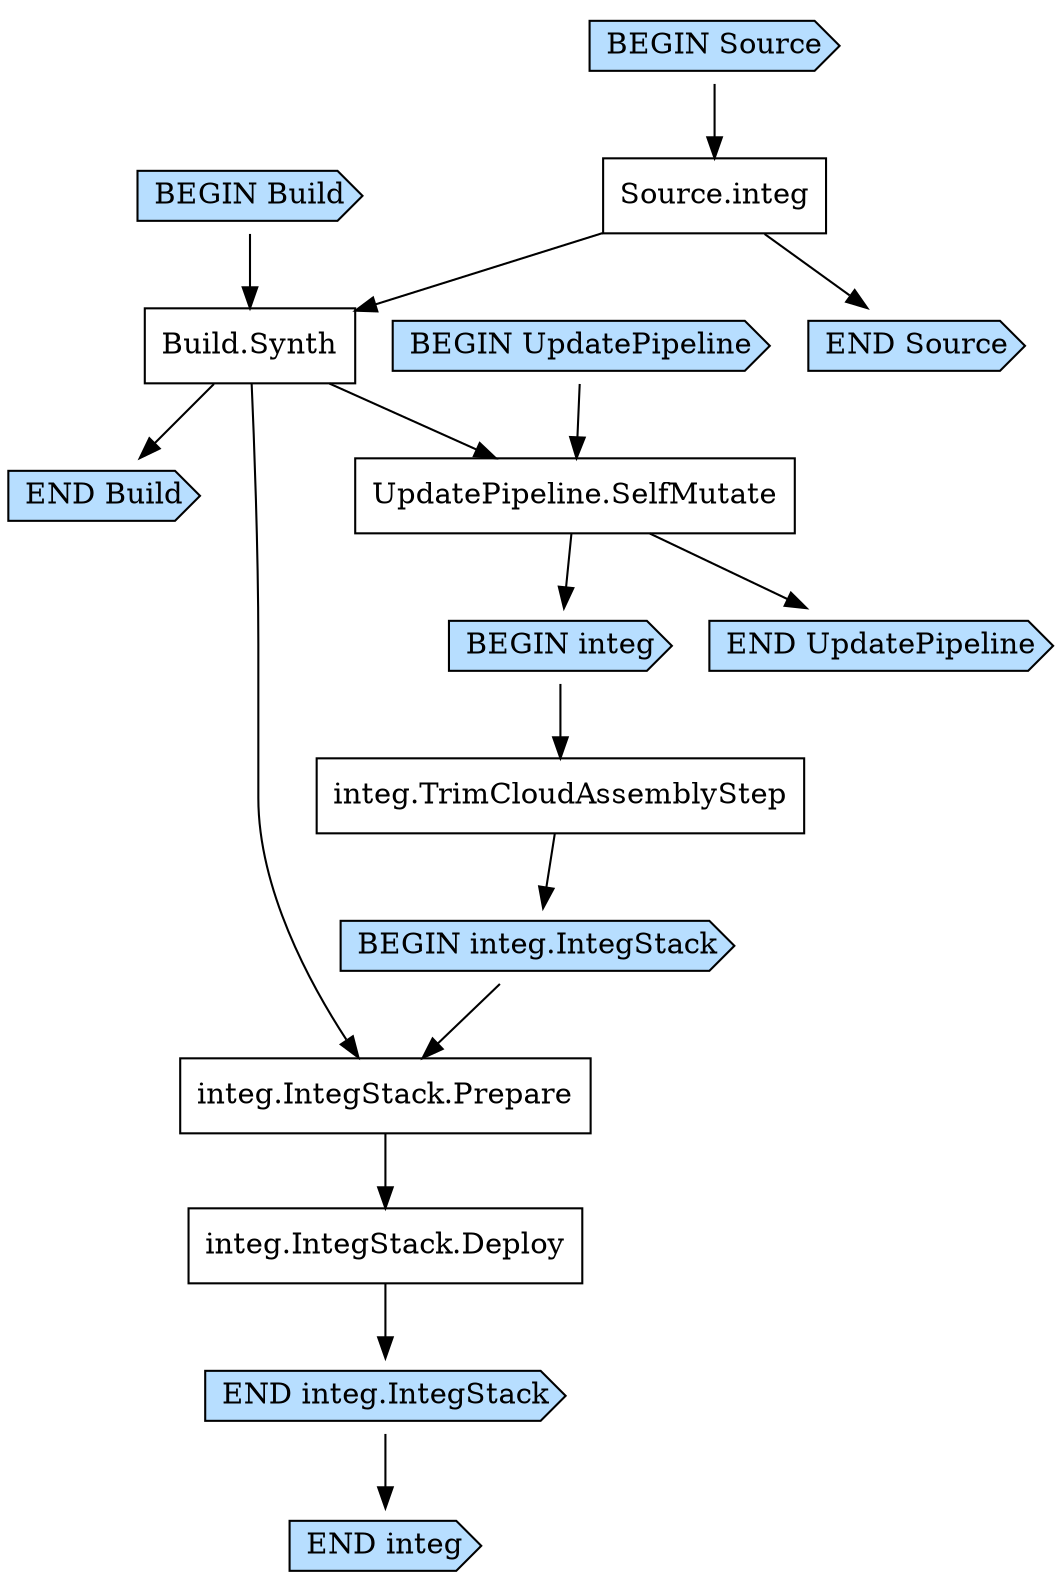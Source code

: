 digraph G {
  # Arrows represent an "unlocks" relationship (opposite of dependency). So chosen
  # because the layout looks more natural that way.
  # To represent subgraph dependencies, subgraphs are represented by BEGIN/END nodes.
  # To render: `dot -Tsvg integproductionpipelineintegproductionAF70188F.dot > graph.svg`, open in a browser.
  node [shape="box"];
"BEGIN Build" [shape="cds", style="filled", fillcolor="#b7deff"];
"END Build" [shape="cds", style="filled", fillcolor="#b7deff"];
"Build.Synth";
"Source.integ" -> "Build.Synth";
"BEGIN Build" -> "Build.Synth";
"Build.Synth" -> "END Build";
"BEGIN UpdatePipeline" [shape="cds", style="filled", fillcolor="#b7deff"];
"END UpdatePipeline" [shape="cds", style="filled", fillcolor="#b7deff"];
"UpdatePipeline.SelfMutate";
"Build.Synth" -> "UpdatePipeline.SelfMutate";
"BEGIN UpdatePipeline" -> "UpdatePipeline.SelfMutate";
"UpdatePipeline.SelfMutate" -> "END UpdatePipeline";
"BEGIN integ" [shape="cds", style="filled", fillcolor="#b7deff"];
"END integ" [shape="cds", style="filled", fillcolor="#b7deff"];
"UpdatePipeline.SelfMutate" -> "BEGIN integ";
"BEGIN integ.IntegStack" [shape="cds", style="filled", fillcolor="#b7deff"];
"END integ.IntegStack" [shape="cds", style="filled", fillcolor="#b7deff"];
"integ.TrimCloudAssemblyStep" -> "BEGIN integ.IntegStack";
"integ.IntegStack.Deploy";
"integ.IntegStack.Prepare" -> "integ.IntegStack.Deploy";
"integ.IntegStack.Prepare";
"Build.Synth" -> "integ.IntegStack.Prepare";
"BEGIN integ.IntegStack" -> "integ.IntegStack.Prepare";
"integ.IntegStack.Deploy" -> "END integ.IntegStack";
"integ.TrimCloudAssemblyStep";
"BEGIN integ" -> "integ.TrimCloudAssemblyStep";
"END integ.IntegStack" -> "END integ";
"BEGIN Source" [shape="cds", style="filled", fillcolor="#b7deff"];
"END Source" [shape="cds", style="filled", fillcolor="#b7deff"];
"Source.integ";
"BEGIN Source" -> "Source.integ";
"Source.integ" -> "END Source";
}